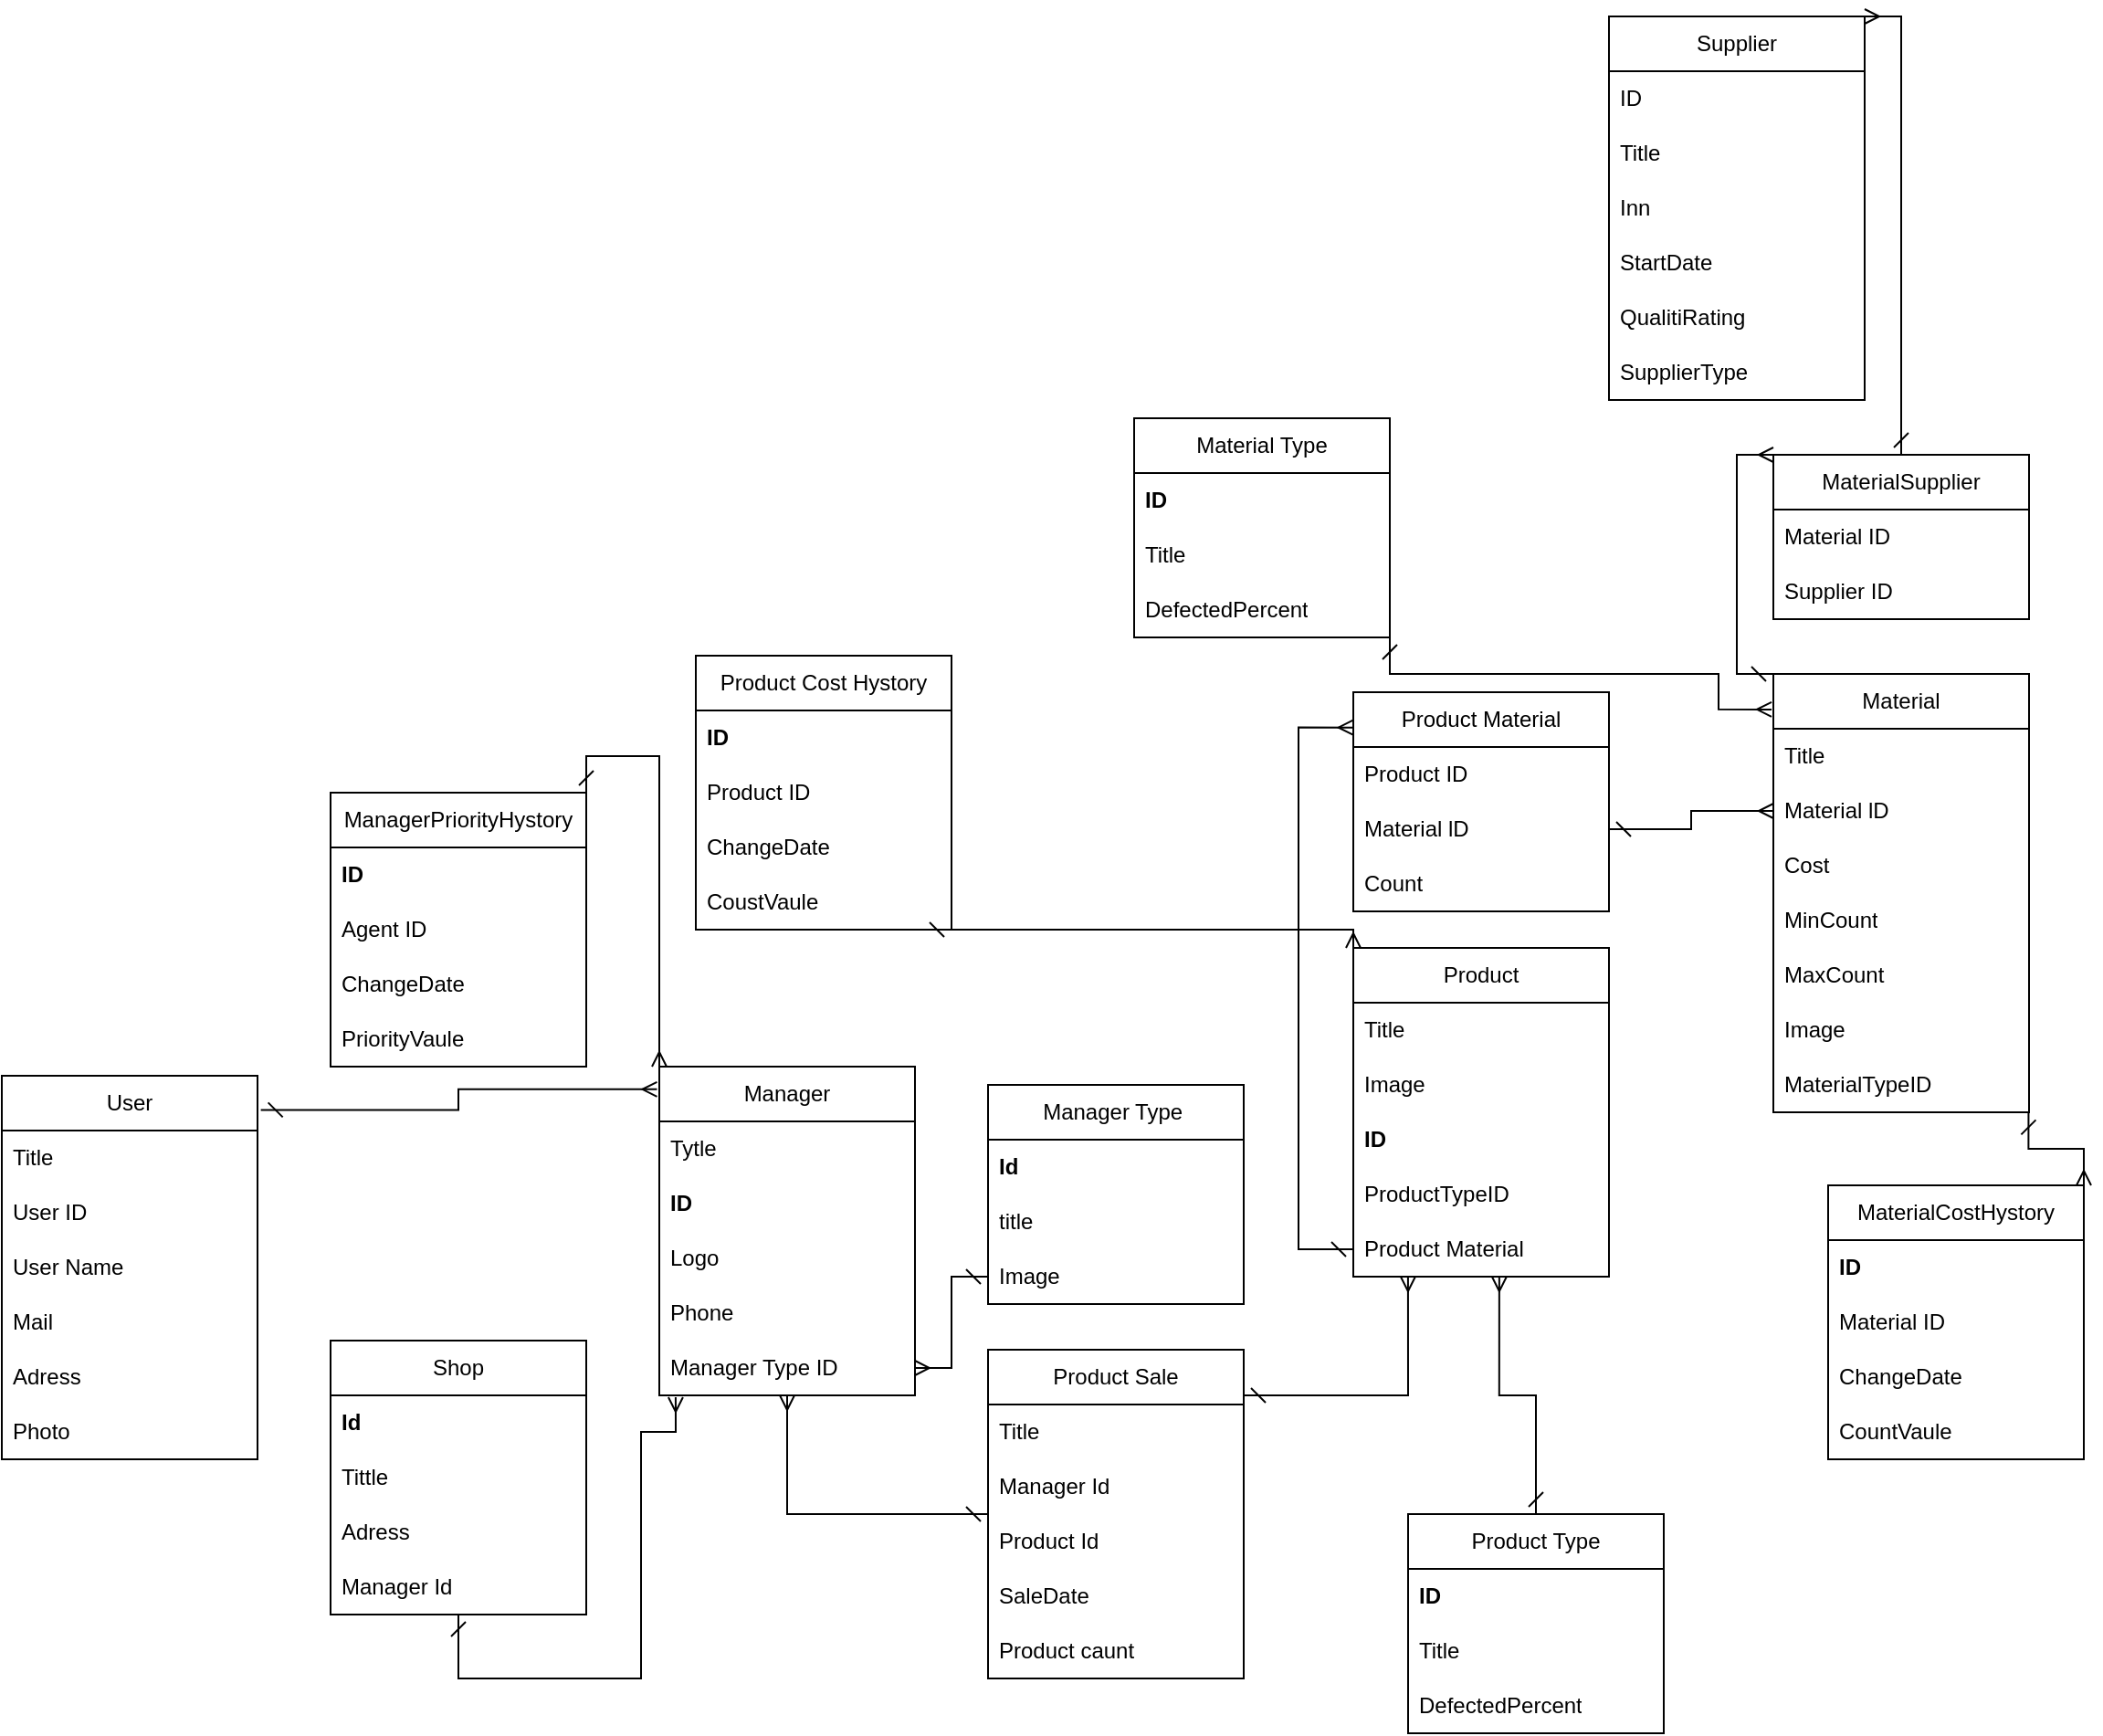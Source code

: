 <mxfile version="20.6.0" type="device"><diagram id="HeDtxwGgMJHieQdi093Y" name="Страница 1"><mxGraphModel dx="1774" dy="1589" grid="1" gridSize="10" guides="1" tooltips="1" connect="1" arrows="1" fold="1" page="0" pageScale="1" pageWidth="827" pageHeight="1169" math="0" shadow="0"><root><mxCell id="0"/><mxCell id="1" parent="0"/><mxCell id="0r_9lpS7dFl0yZZRo45j-61" style="edgeStyle=orthogonalEdgeStyle;rounded=0;orthogonalLoop=1;jettySize=auto;html=1;entryX=-0.009;entryY=0.069;entryDx=0;entryDy=0;entryPerimeter=0;startArrow=dash;startFill=0;endArrow=ERmany;endFill=0;exitX=1.013;exitY=0.089;exitDx=0;exitDy=0;exitPerimeter=0;" edge="1" parent="1" source="0r_9lpS7dFl0yZZRo45j-1" target="0r_9lpS7dFl0yZZRo45j-33"><mxGeometry relative="1" as="geometry"/></mxCell><mxCell id="0r_9lpS7dFl0yZZRo45j-1" value="User" style="swimlane;fontStyle=0;childLayout=stackLayout;horizontal=1;startSize=30;horizontalStack=0;resizeParent=1;resizeParentMax=0;resizeLast=0;collapsible=1;marginBottom=0;whiteSpace=wrap;html=1;" vertex="1" parent="1"><mxGeometry x="-130" y="170" width="140" height="210" as="geometry"/></mxCell><mxCell id="0r_9lpS7dFl0yZZRo45j-12" value="Title" style="text;strokeColor=none;fillColor=none;align=left;verticalAlign=middle;spacingLeft=4;spacingRight=4;overflow=hidden;points=[[0,0.5],[1,0.5]];portConstraint=eastwest;rotatable=0;whiteSpace=wrap;html=1;" vertex="1" parent="0r_9lpS7dFl0yZZRo45j-1"><mxGeometry y="30" width="140" height="30" as="geometry"/></mxCell><mxCell id="0r_9lpS7dFl0yZZRo45j-2" value="User ID" style="text;strokeColor=none;fillColor=none;align=left;verticalAlign=middle;spacingLeft=4;spacingRight=4;overflow=hidden;points=[[0,0.5],[1,0.5]];portConstraint=eastwest;rotatable=0;whiteSpace=wrap;html=1;" vertex="1" parent="0r_9lpS7dFl0yZZRo45j-1"><mxGeometry y="60" width="140" height="30" as="geometry"/></mxCell><mxCell id="0r_9lpS7dFl0yZZRo45j-3" value="User Name" style="text;strokeColor=none;fillColor=none;align=left;verticalAlign=middle;spacingLeft=4;spacingRight=4;overflow=hidden;points=[[0,0.5],[1,0.5]];portConstraint=eastwest;rotatable=0;whiteSpace=wrap;html=1;" vertex="1" parent="0r_9lpS7dFl0yZZRo45j-1"><mxGeometry y="90" width="140" height="30" as="geometry"/></mxCell><mxCell id="0r_9lpS7dFl0yZZRo45j-4" value="Mail" style="text;strokeColor=none;fillColor=none;align=left;verticalAlign=middle;spacingLeft=4;spacingRight=4;overflow=hidden;points=[[0,0.5],[1,0.5]];portConstraint=eastwest;rotatable=0;whiteSpace=wrap;html=1;" vertex="1" parent="0r_9lpS7dFl0yZZRo45j-1"><mxGeometry y="120" width="140" height="30" as="geometry"/></mxCell><mxCell id="0r_9lpS7dFl0yZZRo45j-5" value="Adress" style="text;strokeColor=none;fillColor=none;align=left;verticalAlign=middle;spacingLeft=4;spacingRight=4;overflow=hidden;points=[[0,0.5],[1,0.5]];portConstraint=eastwest;rotatable=0;whiteSpace=wrap;html=1;" vertex="1" parent="0r_9lpS7dFl0yZZRo45j-1"><mxGeometry y="150" width="140" height="30" as="geometry"/></mxCell><mxCell id="0r_9lpS7dFl0yZZRo45j-13" value="Photo" style="text;strokeColor=none;fillColor=none;align=left;verticalAlign=middle;spacingLeft=4;spacingRight=4;overflow=hidden;points=[[0,0.5],[1,0.5]];portConstraint=eastwest;rotatable=0;whiteSpace=wrap;html=1;" vertex="1" parent="0r_9lpS7dFl0yZZRo45j-1"><mxGeometry y="180" width="140" height="30" as="geometry"/></mxCell><mxCell id="0r_9lpS7dFl0yZZRo45j-98" style="edgeStyle=orthogonalEdgeStyle;rounded=0;orthogonalLoop=1;jettySize=auto;html=1;entryX=0.214;entryY=1;entryDx=0;entryDy=0;entryPerimeter=0;startArrow=dash;startFill=0;endArrow=ERmany;endFill=0;" edge="1" parent="1" source="0r_9lpS7dFl0yZZRo45j-52" target="0r_9lpS7dFl0yZZRo45j-67"><mxGeometry relative="1" as="geometry"><Array as="points"><mxPoint x="580" y="345"/><mxPoint x="640" y="345"/></Array></mxGeometry></mxCell><mxCell id="0r_9lpS7dFl0yZZRo45j-115" value="" style="group" vertex="1" connectable="0" parent="1"><mxGeometry x="580" y="-40" width="200" height="570" as="geometry"/></mxCell><mxCell id="0r_9lpS7dFl0yZZRo45j-62" value="Product" style="swimlane;fontStyle=0;childLayout=stackLayout;horizontal=1;startSize=30;horizontalStack=0;resizeParent=1;resizeParentMax=0;resizeLast=0;collapsible=1;marginBottom=0;whiteSpace=wrap;html=1;labelBackgroundColor=none;" vertex="1" parent="0r_9lpS7dFl0yZZRo45j-115"><mxGeometry x="30" y="140" width="140" height="180" as="geometry"/></mxCell><mxCell id="0r_9lpS7dFl0yZZRo45j-63" value="Title" style="text;strokeColor=none;fillColor=none;align=left;verticalAlign=middle;spacingLeft=4;spacingRight=4;overflow=hidden;points=[[0,0.5],[1,0.5]];portConstraint=eastwest;rotatable=0;whiteSpace=wrap;html=1;labelBackgroundColor=none;" vertex="1" parent="0r_9lpS7dFl0yZZRo45j-62"><mxGeometry y="30" width="140" height="30" as="geometry"/></mxCell><mxCell id="0r_9lpS7dFl0yZZRo45j-64" value="Image" style="text;strokeColor=none;fillColor=none;align=left;verticalAlign=middle;spacingLeft=4;spacingRight=4;overflow=hidden;points=[[0,0.5],[1,0.5]];portConstraint=eastwest;rotatable=0;whiteSpace=wrap;html=1;labelBackgroundColor=none;" vertex="1" parent="0r_9lpS7dFl0yZZRo45j-62"><mxGeometry y="60" width="140" height="30" as="geometry"/></mxCell><mxCell id="0r_9lpS7dFl0yZZRo45j-65" value="&lt;b&gt;ID&lt;/b&gt;" style="text;strokeColor=none;fillColor=none;align=left;verticalAlign=middle;spacingLeft=4;spacingRight=4;overflow=hidden;points=[[0,0.5],[1,0.5]];portConstraint=eastwest;rotatable=0;whiteSpace=wrap;html=1;labelBackgroundColor=none;" vertex="1" parent="0r_9lpS7dFl0yZZRo45j-62"><mxGeometry y="90" width="140" height="30" as="geometry"/></mxCell><mxCell id="0r_9lpS7dFl0yZZRo45j-66" value="ProductTypeID" style="text;strokeColor=none;fillColor=none;align=left;verticalAlign=middle;spacingLeft=4;spacingRight=4;overflow=hidden;points=[[0,0.5],[1,0.5]];portConstraint=eastwest;rotatable=0;whiteSpace=wrap;html=1;labelBackgroundColor=none;" vertex="1" parent="0r_9lpS7dFl0yZZRo45j-62"><mxGeometry y="120" width="140" height="30" as="geometry"/></mxCell><mxCell id="0r_9lpS7dFl0yZZRo45j-67" value="Product Material" style="text;strokeColor=none;fillColor=none;align=left;verticalAlign=middle;spacingLeft=4;spacingRight=4;overflow=hidden;points=[[0,0.5],[1,0.5]];portConstraint=eastwest;rotatable=0;whiteSpace=wrap;html=1;labelBackgroundColor=none;" vertex="1" parent="0r_9lpS7dFl0yZZRo45j-62"><mxGeometry y="150" width="140" height="30" as="geometry"/></mxCell><mxCell id="0r_9lpS7dFl0yZZRo45j-68" value="Product Material" style="swimlane;fontStyle=0;childLayout=stackLayout;horizontal=1;startSize=30;horizontalStack=0;resizeParent=1;resizeParentMax=0;resizeLast=0;collapsible=1;marginBottom=0;whiteSpace=wrap;html=1;labelBackgroundColor=none;" vertex="1" parent="0r_9lpS7dFl0yZZRo45j-115"><mxGeometry x="30" width="140" height="120" as="geometry"/></mxCell><mxCell id="0r_9lpS7dFl0yZZRo45j-69" value="Product ID" style="text;strokeColor=none;fillColor=none;align=left;verticalAlign=middle;spacingLeft=4;spacingRight=4;overflow=hidden;points=[[0,0.5],[1,0.5]];portConstraint=eastwest;rotatable=0;whiteSpace=wrap;html=1;labelBackgroundColor=none;" vertex="1" parent="0r_9lpS7dFl0yZZRo45j-68"><mxGeometry y="30" width="140" height="30" as="geometry"/></mxCell><mxCell id="0r_9lpS7dFl0yZZRo45j-70" value="Material lD" style="text;strokeColor=none;fillColor=none;align=left;verticalAlign=middle;spacingLeft=4;spacingRight=4;overflow=hidden;points=[[0,0.5],[1,0.5]];portConstraint=eastwest;rotatable=0;whiteSpace=wrap;html=1;labelBackgroundColor=none;" vertex="1" parent="0r_9lpS7dFl0yZZRo45j-68"><mxGeometry y="60" width="140" height="30" as="geometry"/></mxCell><mxCell id="0r_9lpS7dFl0yZZRo45j-71" value="Count" style="text;strokeColor=none;fillColor=none;align=left;verticalAlign=middle;spacingLeft=4;spacingRight=4;overflow=hidden;points=[[0,0.5],[1,0.5]];portConstraint=eastwest;rotatable=0;whiteSpace=wrap;html=1;labelBackgroundColor=none;" vertex="1" parent="0r_9lpS7dFl0yZZRo45j-68"><mxGeometry y="90" width="140" height="30" as="geometry"/></mxCell><mxCell id="0r_9lpS7dFl0yZZRo45j-72" style="edgeStyle=orthogonalEdgeStyle;rounded=0;orthogonalLoop=1;jettySize=auto;html=1;startArrow=dash;startFill=0;endArrow=ERmany;endFill=0;entryX=-0.001;entryY=0.161;entryDx=0;entryDy=0;entryPerimeter=0;exitX=0;exitY=0.5;exitDx=0;exitDy=0;" edge="1" parent="0r_9lpS7dFl0yZZRo45j-115" source="0r_9lpS7dFl0yZZRo45j-67" target="0r_9lpS7dFl0yZZRo45j-68"><mxGeometry relative="1" as="geometry"><mxPoint x="10" y="180" as="sourcePoint"/><mxPoint x="-10" y="20" as="targetPoint"/><Array as="points"><mxPoint y="305"/><mxPoint y="19"/></Array></mxGeometry></mxCell><mxCell id="0r_9lpS7dFl0yZZRo45j-113" style="edgeStyle=orthogonalEdgeStyle;rounded=0;orthogonalLoop=1;jettySize=auto;html=1;exitX=0.5;exitY=0;exitDx=0;exitDy=0;startArrow=dash;startFill=0;endArrow=ERmany;endFill=0;entryX=0.571;entryY=1;entryDx=0;entryDy=0;entryPerimeter=0;" edge="1" parent="0r_9lpS7dFl0yZZRo45j-115" source="0r_9lpS7dFl0yZZRo45j-99" target="0r_9lpS7dFl0yZZRo45j-67"><mxGeometry relative="1" as="geometry"><mxPoint x="110" y="330" as="targetPoint"/></mxGeometry></mxCell><mxCell id="0r_9lpS7dFl0yZZRo45j-99" value="Product Type" style="swimlane;fontStyle=0;childLayout=stackLayout;horizontal=1;startSize=30;horizontalStack=0;resizeParent=1;resizeParentMax=0;resizeLast=0;collapsible=1;marginBottom=0;whiteSpace=wrap;html=1;labelBackgroundColor=none;" vertex="1" parent="0r_9lpS7dFl0yZZRo45j-115"><mxGeometry x="60" y="450" width="140" height="120" as="geometry"/></mxCell><mxCell id="0r_9lpS7dFl0yZZRo45j-100" value="&lt;b&gt;ID&lt;/b&gt;" style="text;strokeColor=none;fillColor=none;align=left;verticalAlign=middle;spacingLeft=4;spacingRight=4;overflow=hidden;points=[[0,0.5],[1,0.5]];portConstraint=eastwest;rotatable=0;whiteSpace=wrap;html=1;labelBackgroundColor=none;" vertex="1" parent="0r_9lpS7dFl0yZZRo45j-99"><mxGeometry y="30" width="140" height="30" as="geometry"/></mxCell><mxCell id="0r_9lpS7dFl0yZZRo45j-101" value="Title" style="text;strokeColor=none;fillColor=none;align=left;verticalAlign=middle;spacingLeft=4;spacingRight=4;overflow=hidden;points=[[0,0.5],[1,0.5]];portConstraint=eastwest;rotatable=0;whiteSpace=wrap;html=1;labelBackgroundColor=none;" vertex="1" parent="0r_9lpS7dFl0yZZRo45j-99"><mxGeometry y="60" width="140" height="30" as="geometry"/></mxCell><mxCell id="0r_9lpS7dFl0yZZRo45j-102" value="DefectedPercent" style="text;strokeColor=none;fillColor=none;align=left;verticalAlign=middle;spacingLeft=4;spacingRight=4;overflow=hidden;points=[[0,0.5],[1,0.5]];portConstraint=eastwest;rotatable=0;whiteSpace=wrap;html=1;labelBackgroundColor=none;" vertex="1" parent="0r_9lpS7dFl0yZZRo45j-99"><mxGeometry y="90" width="140" height="30" as="geometry"/></mxCell><mxCell id="0r_9lpS7dFl0yZZRo45j-117" value="" style="group" vertex="1" connectable="0" parent="1"><mxGeometry x="50" y="165" width="500" height="335" as="geometry"/></mxCell><mxCell id="0r_9lpS7dFl0yZZRo45j-60" style="edgeStyle=orthogonalEdgeStyle;rounded=0;orthogonalLoop=1;jettySize=auto;html=1;startArrow=dash;startFill=0;endArrow=ERmany;endFill=0;" edge="1" parent="0r_9lpS7dFl0yZZRo45j-117" source="0r_9lpS7dFl0yZZRo45j-52"><mxGeometry relative="1" as="geometry"><mxPoint x="250" y="180" as="targetPoint"/><Array as="points"><mxPoint x="250" y="245"/></Array></mxGeometry></mxCell><mxCell id="0r_9lpS7dFl0yZZRo45j-116" value="" style="group" vertex="1" connectable="0" parent="0r_9lpS7dFl0yZZRo45j-117"><mxGeometry width="500" height="335" as="geometry"/></mxCell><mxCell id="0r_9lpS7dFl0yZZRo45j-33" value="Manager" style="swimlane;fontStyle=0;childLayout=stackLayout;horizontal=1;startSize=30;horizontalStack=0;resizeParent=1;resizeParentMax=0;resizeLast=0;collapsible=1;marginBottom=0;whiteSpace=wrap;html=1;labelBackgroundColor=none;" vertex="1" parent="0r_9lpS7dFl0yZZRo45j-116"><mxGeometry x="180" width="140" height="180" as="geometry"/></mxCell><mxCell id="0r_9lpS7dFl0yZZRo45j-34" value="Tytle" style="text;strokeColor=none;fillColor=none;align=left;verticalAlign=middle;spacingLeft=4;spacingRight=4;overflow=hidden;points=[[0,0.5],[1,0.5]];portConstraint=eastwest;rotatable=0;whiteSpace=wrap;html=1;labelBackgroundColor=none;" vertex="1" parent="0r_9lpS7dFl0yZZRo45j-33"><mxGeometry y="30" width="140" height="30" as="geometry"/></mxCell><mxCell id="0r_9lpS7dFl0yZZRo45j-35" value="&lt;b&gt;ID&lt;/b&gt;" style="text;strokeColor=none;fillColor=none;align=left;verticalAlign=middle;spacingLeft=4;spacingRight=4;overflow=hidden;points=[[0,0.5],[1,0.5]];portConstraint=eastwest;rotatable=0;whiteSpace=wrap;html=1;labelBackgroundColor=none;" vertex="1" parent="0r_9lpS7dFl0yZZRo45j-33"><mxGeometry y="60" width="140" height="30" as="geometry"/></mxCell><mxCell id="0r_9lpS7dFl0yZZRo45j-36" value="Logo" style="text;strokeColor=none;fillColor=none;align=left;verticalAlign=middle;spacingLeft=4;spacingRight=4;overflow=hidden;points=[[0,0.5],[1,0.5]];portConstraint=eastwest;rotatable=0;whiteSpace=wrap;html=1;labelBackgroundColor=none;" vertex="1" parent="0r_9lpS7dFl0yZZRo45j-33"><mxGeometry y="90" width="140" height="30" as="geometry"/></mxCell><mxCell id="0r_9lpS7dFl0yZZRo45j-37" value="Phone" style="text;strokeColor=none;fillColor=none;align=left;verticalAlign=middle;spacingLeft=4;spacingRight=4;overflow=hidden;points=[[0,0.5],[1,0.5]];portConstraint=eastwest;rotatable=0;whiteSpace=wrap;html=1;labelBackgroundColor=none;" vertex="1" parent="0r_9lpS7dFl0yZZRo45j-33"><mxGeometry y="120" width="140" height="30" as="geometry"/></mxCell><mxCell id="0r_9lpS7dFl0yZZRo45j-46" value="Manager Type ID" style="text;strokeColor=none;fillColor=none;align=left;verticalAlign=middle;spacingLeft=4;spacingRight=4;overflow=hidden;points=[[0,0.5],[1,0.5]];portConstraint=eastwest;rotatable=0;whiteSpace=wrap;html=1;labelBackgroundColor=none;" vertex="1" parent="0r_9lpS7dFl0yZZRo45j-33"><mxGeometry y="150" width="140" height="30" as="geometry"/></mxCell><mxCell id="0r_9lpS7dFl0yZZRo45j-39" value="Shop" style="swimlane;fontStyle=0;childLayout=stackLayout;horizontal=1;startSize=30;horizontalStack=0;resizeParent=1;resizeParentMax=0;resizeLast=0;collapsible=1;marginBottom=0;whiteSpace=wrap;html=1;labelBackgroundColor=none;" vertex="1" parent="0r_9lpS7dFl0yZZRo45j-116"><mxGeometry y="150" width="140" height="150" as="geometry"/></mxCell><mxCell id="0r_9lpS7dFl0yZZRo45j-45" value="&lt;b&gt;Id&lt;/b&gt;" style="text;strokeColor=none;fillColor=none;align=left;verticalAlign=middle;spacingLeft=4;spacingRight=4;overflow=hidden;points=[[0,0.5],[1,0.5]];portConstraint=eastwest;rotatable=0;whiteSpace=wrap;html=1;labelBackgroundColor=none;" vertex="1" parent="0r_9lpS7dFl0yZZRo45j-39"><mxGeometry y="30" width="140" height="30" as="geometry"/></mxCell><mxCell id="0r_9lpS7dFl0yZZRo45j-40" value="Tittle" style="text;strokeColor=none;fillColor=none;align=left;verticalAlign=middle;spacingLeft=4;spacingRight=4;overflow=hidden;points=[[0,0.5],[1,0.5]];portConstraint=eastwest;rotatable=0;whiteSpace=wrap;html=1;labelBackgroundColor=none;" vertex="1" parent="0r_9lpS7dFl0yZZRo45j-39"><mxGeometry y="60" width="140" height="30" as="geometry"/></mxCell><mxCell id="0r_9lpS7dFl0yZZRo45j-41" value="Adress" style="text;strokeColor=none;fillColor=none;align=left;verticalAlign=middle;spacingLeft=4;spacingRight=4;overflow=hidden;points=[[0,0.5],[1,0.5]];portConstraint=eastwest;rotatable=0;whiteSpace=wrap;html=1;labelBackgroundColor=none;" vertex="1" parent="0r_9lpS7dFl0yZZRo45j-39"><mxGeometry y="90" width="140" height="30" as="geometry"/></mxCell><mxCell id="0r_9lpS7dFl0yZZRo45j-42" value="Manager Id" style="text;strokeColor=none;fillColor=none;align=left;verticalAlign=middle;spacingLeft=4;spacingRight=4;overflow=hidden;points=[[0,0.5],[1,0.5]];portConstraint=eastwest;rotatable=0;whiteSpace=wrap;html=1;labelBackgroundColor=none;" vertex="1" parent="0r_9lpS7dFl0yZZRo45j-39"><mxGeometry y="120" width="140" height="30" as="geometry"/></mxCell><mxCell id="0r_9lpS7dFl0yZZRo45j-43" value="" style="edgeStyle=orthogonalEdgeStyle;rounded=0;orthogonalLoop=1;jettySize=auto;html=1;startArrow=dash;startFill=0;endArrow=ERmany;endFill=0;entryX=0.064;entryY=1.033;entryDx=0;entryDy=0;entryPerimeter=0;" edge="1" parent="0r_9lpS7dFl0yZZRo45j-116" source="0r_9lpS7dFl0yZZRo45j-42" target="0r_9lpS7dFl0yZZRo45j-46"><mxGeometry relative="1" as="geometry"><mxPoint x="190" y="190" as="targetPoint"/><Array as="points"><mxPoint x="170" y="335"/><mxPoint x="170" y="200"/><mxPoint x="189" y="200"/></Array></mxGeometry></mxCell><mxCell id="0r_9lpS7dFl0yZZRo45j-47" value="Manager Type&amp;nbsp;&lt;br&gt;" style="swimlane;fontStyle=0;childLayout=stackLayout;horizontal=1;startSize=30;horizontalStack=0;resizeParent=1;resizeParentMax=0;resizeLast=0;collapsible=1;marginBottom=0;whiteSpace=wrap;html=1;labelBackgroundColor=none;" vertex="1" parent="0r_9lpS7dFl0yZZRo45j-116"><mxGeometry x="360" y="10" width="140" height="120" as="geometry"/></mxCell><mxCell id="0r_9lpS7dFl0yZZRo45j-48" value="&lt;b&gt;Id&lt;/b&gt;" style="text;strokeColor=none;fillColor=none;align=left;verticalAlign=middle;spacingLeft=4;spacingRight=4;overflow=hidden;points=[[0,0.5],[1,0.5]];portConstraint=eastwest;rotatable=0;whiteSpace=wrap;html=1;labelBackgroundColor=none;" vertex="1" parent="0r_9lpS7dFl0yZZRo45j-47"><mxGeometry y="30" width="140" height="30" as="geometry"/></mxCell><mxCell id="0r_9lpS7dFl0yZZRo45j-49" value="title" style="text;strokeColor=none;fillColor=none;align=left;verticalAlign=middle;spacingLeft=4;spacingRight=4;overflow=hidden;points=[[0,0.5],[1,0.5]];portConstraint=eastwest;rotatable=0;whiteSpace=wrap;html=1;labelBackgroundColor=none;" vertex="1" parent="0r_9lpS7dFl0yZZRo45j-47"><mxGeometry y="60" width="140" height="30" as="geometry"/></mxCell><mxCell id="0r_9lpS7dFl0yZZRo45j-50" value="Image" style="text;strokeColor=none;fillColor=none;align=left;verticalAlign=middle;spacingLeft=4;spacingRight=4;overflow=hidden;points=[[0,0.5],[1,0.5]];portConstraint=eastwest;rotatable=0;whiteSpace=wrap;html=1;labelBackgroundColor=none;" vertex="1" parent="0r_9lpS7dFl0yZZRo45j-47"><mxGeometry y="90" width="140" height="30" as="geometry"/></mxCell><mxCell id="0r_9lpS7dFl0yZZRo45j-51" value="" style="edgeStyle=orthogonalEdgeStyle;rounded=0;orthogonalLoop=1;jettySize=auto;html=1;startArrow=dash;startFill=0;endArrow=ERmany;endFill=0;entryX=1;entryY=0.5;entryDx=0;entryDy=0;exitX=0;exitY=0.5;exitDx=0;exitDy=0;" edge="1" parent="0r_9lpS7dFl0yZZRo45j-116" source="0r_9lpS7dFl0yZZRo45j-50" target="0r_9lpS7dFl0yZZRo45j-46"><mxGeometry relative="1" as="geometry"><mxPoint x="340" y="140" as="sourcePoint"/></mxGeometry></mxCell><mxCell id="0r_9lpS7dFl0yZZRo45j-52" value="Product Sale" style="swimlane;fontStyle=0;childLayout=stackLayout;horizontal=1;startSize=30;horizontalStack=0;resizeParent=1;resizeParentMax=0;resizeLast=0;collapsible=1;marginBottom=0;whiteSpace=wrap;html=1;labelBackgroundColor=none;" vertex="1" parent="0r_9lpS7dFl0yZZRo45j-116"><mxGeometry x="360" y="155" width="140" height="180" as="geometry"><mxRectangle x="230" y="410" width="110" height="30" as="alternateBounds"/></mxGeometry></mxCell><mxCell id="0r_9lpS7dFl0yZZRo45j-53" value="Title" style="text;strokeColor=none;fillColor=none;align=left;verticalAlign=middle;spacingLeft=4;spacingRight=4;overflow=hidden;points=[[0,0.5],[1,0.5]];portConstraint=eastwest;rotatable=0;whiteSpace=wrap;html=1;labelBackgroundColor=none;" vertex="1" parent="0r_9lpS7dFl0yZZRo45j-52"><mxGeometry y="30" width="140" height="30" as="geometry"/></mxCell><mxCell id="0r_9lpS7dFl0yZZRo45j-54" value="Manager Id" style="text;strokeColor=none;fillColor=none;align=left;verticalAlign=middle;spacingLeft=4;spacingRight=4;overflow=hidden;points=[[0,0.5],[1,0.5]];portConstraint=eastwest;rotatable=0;whiteSpace=wrap;html=1;labelBackgroundColor=none;" vertex="1" parent="0r_9lpS7dFl0yZZRo45j-52"><mxGeometry y="60" width="140" height="30" as="geometry"/></mxCell><mxCell id="0r_9lpS7dFl0yZZRo45j-55" value="Product Id" style="text;strokeColor=none;fillColor=none;align=left;verticalAlign=middle;spacingLeft=4;spacingRight=4;overflow=hidden;points=[[0,0.5],[1,0.5]];portConstraint=eastwest;rotatable=0;whiteSpace=wrap;html=1;labelBackgroundColor=none;" vertex="1" parent="0r_9lpS7dFl0yZZRo45j-52"><mxGeometry y="90" width="140" height="30" as="geometry"/></mxCell><mxCell id="0r_9lpS7dFl0yZZRo45j-56" value="SaleDate" style="text;strokeColor=none;fillColor=none;align=left;verticalAlign=middle;spacingLeft=4;spacingRight=4;overflow=hidden;points=[[0,0.5],[1,0.5]];portConstraint=eastwest;rotatable=0;whiteSpace=wrap;html=1;labelBackgroundColor=none;" vertex="1" parent="0r_9lpS7dFl0yZZRo45j-52"><mxGeometry y="120" width="140" height="30" as="geometry"/></mxCell><mxCell id="0r_9lpS7dFl0yZZRo45j-57" value="Product caunt" style="text;strokeColor=none;fillColor=none;align=left;verticalAlign=middle;spacingLeft=4;spacingRight=4;overflow=hidden;points=[[0,0.5],[1,0.5]];portConstraint=eastwest;rotatable=0;whiteSpace=wrap;html=1;labelBackgroundColor=none;" vertex="1" parent="0r_9lpS7dFl0yZZRo45j-52"><mxGeometry y="150" width="140" height="30" as="geometry"/></mxCell><mxCell id="0r_9lpS7dFl0yZZRo45j-119" style="edgeStyle=orthogonalEdgeStyle;rounded=0;orthogonalLoop=1;jettySize=auto;html=1;exitX=1;exitY=0.5;exitDx=0;exitDy=0;startArrow=dash;startFill=0;endArrow=ERmany;endFill=0;" edge="1" parent="1" source="0r_9lpS7dFl0yZZRo45j-70" target="0r_9lpS7dFl0yZZRo45j-118"><mxGeometry relative="1" as="geometry"/></mxCell><mxCell id="0r_9lpS7dFl0yZZRo45j-148" style="edgeStyle=orthogonalEdgeStyle;rounded=0;orthogonalLoop=1;jettySize=auto;html=1;exitX=1;exitY=1;exitDx=0;exitDy=0;entryX=0;entryY=0;entryDx=0;entryDy=0;startArrow=dash;startFill=0;endArrow=ERmany;endFill=0;" edge="1" parent="1" source="0r_9lpS7dFl0yZZRo45j-134" target="0r_9lpS7dFl0yZZRo45j-62"><mxGeometry relative="1" as="geometry"><Array as="points"><mxPoint x="370" y="90"/><mxPoint x="610" y="90"/></Array></mxGeometry></mxCell><mxCell id="0r_9lpS7dFl0yZZRo45j-134" value="Product Cost Hystory" style="swimlane;fontStyle=0;childLayout=stackLayout;horizontal=1;startSize=30;horizontalStack=0;resizeParent=1;resizeParentMax=0;resizeLast=0;collapsible=1;marginBottom=0;whiteSpace=wrap;html=1;labelBackgroundColor=none;" vertex="1" parent="1"><mxGeometry x="250" y="-60" width="140" height="150" as="geometry"/></mxCell><mxCell id="0r_9lpS7dFl0yZZRo45j-135" value="&lt;b&gt;ID&lt;/b&gt;" style="text;strokeColor=none;fillColor=none;align=left;verticalAlign=middle;spacingLeft=4;spacingRight=4;overflow=hidden;points=[[0,0.5],[1,0.5]];portConstraint=eastwest;rotatable=0;whiteSpace=wrap;html=1;labelBackgroundColor=none;" vertex="1" parent="0r_9lpS7dFl0yZZRo45j-134"><mxGeometry y="30" width="140" height="30" as="geometry"/></mxCell><mxCell id="0r_9lpS7dFl0yZZRo45j-136" value="Product ID" style="text;strokeColor=none;fillColor=none;align=left;verticalAlign=middle;spacingLeft=4;spacingRight=4;overflow=hidden;points=[[0,0.5],[1,0.5]];portConstraint=eastwest;rotatable=0;whiteSpace=wrap;html=1;labelBackgroundColor=none;" vertex="1" parent="0r_9lpS7dFl0yZZRo45j-134"><mxGeometry y="60" width="140" height="30" as="geometry"/></mxCell><mxCell id="0r_9lpS7dFl0yZZRo45j-137" value="ChangeDate" style="text;strokeColor=none;fillColor=none;align=left;verticalAlign=middle;spacingLeft=4;spacingRight=4;overflow=hidden;points=[[0,0.5],[1,0.5]];portConstraint=eastwest;rotatable=0;whiteSpace=wrap;html=1;labelBackgroundColor=none;" vertex="1" parent="0r_9lpS7dFl0yZZRo45j-134"><mxGeometry y="90" width="140" height="30" as="geometry"/></mxCell><mxCell id="0r_9lpS7dFl0yZZRo45j-147" value="CoustVaule" style="text;strokeColor=none;fillColor=none;align=left;verticalAlign=middle;spacingLeft=4;spacingRight=4;overflow=hidden;points=[[0,0.5],[1,0.5]];portConstraint=eastwest;rotatable=0;whiteSpace=wrap;html=1;labelBackgroundColor=none;" vertex="1" parent="0r_9lpS7dFl0yZZRo45j-134"><mxGeometry y="120" width="140" height="30" as="geometry"/></mxCell><mxCell id="0r_9lpS7dFl0yZZRo45j-146" style="edgeStyle=orthogonalEdgeStyle;rounded=0;orthogonalLoop=1;jettySize=auto;html=1;exitX=1;exitY=1;exitDx=0;exitDy=0;startArrow=dash;startFill=0;endArrow=ERmany;endFill=0;entryX=-0.007;entryY=0.081;entryDx=0;entryDy=0;entryPerimeter=0;" edge="1" parent="1" source="0r_9lpS7dFl0yZZRo45j-138" target="0r_9lpS7dFl0yZZRo45j-74"><mxGeometry relative="1" as="geometry"><mxPoint x="830" y="-30" as="targetPoint"/><Array as="points"><mxPoint x="630" y="-50"/><mxPoint x="810" y="-50"/><mxPoint x="810" y="-31"/></Array></mxGeometry></mxCell><mxCell id="0r_9lpS7dFl0yZZRo45j-138" value="Material Type" style="swimlane;fontStyle=0;childLayout=stackLayout;horizontal=1;startSize=30;horizontalStack=0;resizeParent=1;resizeParentMax=0;resizeLast=0;collapsible=1;marginBottom=0;whiteSpace=wrap;html=1;labelBackgroundColor=none;" vertex="1" parent="1"><mxGeometry x="490" y="-190" width="140" height="120" as="geometry"/></mxCell><mxCell id="0r_9lpS7dFl0yZZRo45j-139" value="ID" style="text;strokeColor=none;fillColor=none;align=left;verticalAlign=middle;spacingLeft=4;spacingRight=4;overflow=hidden;points=[[0,0.5],[1,0.5]];portConstraint=eastwest;rotatable=0;whiteSpace=wrap;html=1;labelBackgroundColor=none;fontStyle=1" vertex="1" parent="0r_9lpS7dFl0yZZRo45j-138"><mxGeometry y="30" width="140" height="30" as="geometry"/></mxCell><mxCell id="0r_9lpS7dFl0yZZRo45j-140" value="Title" style="text;strokeColor=none;fillColor=none;align=left;verticalAlign=middle;spacingLeft=4;spacingRight=4;overflow=hidden;points=[[0,0.5],[1,0.5]];portConstraint=eastwest;rotatable=0;whiteSpace=wrap;html=1;labelBackgroundColor=none;" vertex="1" parent="0r_9lpS7dFl0yZZRo45j-138"><mxGeometry y="60" width="140" height="30" as="geometry"/></mxCell><mxCell id="0r_9lpS7dFl0yZZRo45j-141" value="DefectedPercent" style="text;strokeColor=none;fillColor=none;align=left;verticalAlign=middle;spacingLeft=4;spacingRight=4;overflow=hidden;points=[[0,0.5],[1,0.5]];portConstraint=eastwest;rotatable=0;whiteSpace=wrap;html=1;labelBackgroundColor=none;" vertex="1" parent="0r_9lpS7dFl0yZZRo45j-138"><mxGeometry y="90" width="140" height="30" as="geometry"/></mxCell><mxCell id="0r_9lpS7dFl0yZZRo45j-149" value="" style="group" vertex="1" connectable="0" parent="1"><mxGeometry x="750" y="-410" width="260" height="790" as="geometry"/></mxCell><mxCell id="0r_9lpS7dFl0yZZRo45j-74" value="Material" style="swimlane;fontStyle=0;childLayout=stackLayout;horizontal=1;startSize=30;horizontalStack=0;resizeParent=1;resizeParentMax=0;resizeLast=0;collapsible=1;marginBottom=0;whiteSpace=wrap;html=1;labelBackgroundColor=none;" vertex="1" parent="0r_9lpS7dFl0yZZRo45j-149"><mxGeometry x="90" y="360" width="140" height="240" as="geometry"/></mxCell><mxCell id="0r_9lpS7dFl0yZZRo45j-76" value="Title" style="text;strokeColor=none;fillColor=none;align=left;verticalAlign=middle;spacingLeft=4;spacingRight=4;overflow=hidden;points=[[0,0.5],[1,0.5]];portConstraint=eastwest;rotatable=0;whiteSpace=wrap;html=1;labelBackgroundColor=none;" vertex="1" parent="0r_9lpS7dFl0yZZRo45j-74"><mxGeometry y="30" width="140" height="30" as="geometry"/></mxCell><mxCell id="0r_9lpS7dFl0yZZRo45j-118" value="Material lD" style="text;strokeColor=none;fillColor=none;align=left;verticalAlign=middle;spacingLeft=4;spacingRight=4;overflow=hidden;points=[[0,0.5],[1,0.5]];portConstraint=eastwest;rotatable=0;whiteSpace=wrap;html=1;labelBackgroundColor=none;" vertex="1" parent="0r_9lpS7dFl0yZZRo45j-74"><mxGeometry y="60" width="140" height="30" as="geometry"/></mxCell><mxCell id="0r_9lpS7dFl0yZZRo45j-77" value="Cost" style="text;strokeColor=none;fillColor=none;align=left;verticalAlign=middle;spacingLeft=4;spacingRight=4;overflow=hidden;points=[[0,0.5],[1,0.5]];portConstraint=eastwest;rotatable=0;whiteSpace=wrap;html=1;labelBackgroundColor=none;" vertex="1" parent="0r_9lpS7dFl0yZZRo45j-74"><mxGeometry y="90" width="140" height="30" as="geometry"/></mxCell><mxCell id="0r_9lpS7dFl0yZZRo45j-78" value="MinCount" style="text;strokeColor=none;fillColor=none;align=left;verticalAlign=middle;spacingLeft=4;spacingRight=4;overflow=hidden;points=[[0,0.5],[1,0.5]];portConstraint=eastwest;rotatable=0;whiteSpace=wrap;html=1;labelBackgroundColor=none;" vertex="1" parent="0r_9lpS7dFl0yZZRo45j-74"><mxGeometry y="120" width="140" height="30" as="geometry"/></mxCell><mxCell id="0r_9lpS7dFl0yZZRo45j-79" value="MaxCount" style="text;strokeColor=none;fillColor=none;align=left;verticalAlign=middle;spacingLeft=4;spacingRight=4;overflow=hidden;points=[[0,0.5],[1,0.5]];portConstraint=eastwest;rotatable=0;whiteSpace=wrap;html=1;labelBackgroundColor=none;" vertex="1" parent="0r_9lpS7dFl0yZZRo45j-74"><mxGeometry y="150" width="140" height="30" as="geometry"/></mxCell><mxCell id="0r_9lpS7dFl0yZZRo45j-80" value="Image" style="text;strokeColor=none;fillColor=none;align=left;verticalAlign=middle;spacingLeft=4;spacingRight=4;overflow=hidden;points=[[0,0.5],[1,0.5]];portConstraint=eastwest;rotatable=0;whiteSpace=wrap;html=1;labelBackgroundColor=none;" vertex="1" parent="0r_9lpS7dFl0yZZRo45j-74"><mxGeometry y="180" width="140" height="30" as="geometry"/></mxCell><mxCell id="0r_9lpS7dFl0yZZRo45j-81" value="MaterialTypeID" style="text;strokeColor=none;fillColor=none;align=left;verticalAlign=middle;spacingLeft=4;spacingRight=4;overflow=hidden;points=[[0,0.5],[1,0.5]];portConstraint=eastwest;rotatable=0;whiteSpace=wrap;html=1;labelBackgroundColor=none;" vertex="1" parent="0r_9lpS7dFl0yZZRo45j-74"><mxGeometry y="210" width="140" height="30" as="geometry"/></mxCell><mxCell id="0r_9lpS7dFl0yZZRo45j-82" value="MaterialCostHystory" style="swimlane;fontStyle=0;childLayout=stackLayout;horizontal=1;startSize=30;horizontalStack=0;resizeParent=1;resizeParentMax=0;resizeLast=0;collapsible=1;marginBottom=0;whiteSpace=wrap;html=1;labelBackgroundColor=none;" vertex="1" parent="0r_9lpS7dFl0yZZRo45j-149"><mxGeometry x="120" y="640" width="140" height="150" as="geometry"/></mxCell><mxCell id="0r_9lpS7dFl0yZZRo45j-83" value="&lt;b&gt;ID&lt;/b&gt;" style="text;strokeColor=none;fillColor=none;align=left;verticalAlign=middle;spacingLeft=4;spacingRight=4;overflow=hidden;points=[[0,0.5],[1,0.5]];portConstraint=eastwest;rotatable=0;whiteSpace=wrap;html=1;labelBackgroundColor=none;" vertex="1" parent="0r_9lpS7dFl0yZZRo45j-82"><mxGeometry y="30" width="140" height="30" as="geometry"/></mxCell><mxCell id="0r_9lpS7dFl0yZZRo45j-84" value="Material ID" style="text;strokeColor=none;fillColor=none;align=left;verticalAlign=middle;spacingLeft=4;spacingRight=4;overflow=hidden;points=[[0,0.5],[1,0.5]];portConstraint=eastwest;rotatable=0;whiteSpace=wrap;html=1;labelBackgroundColor=none;" vertex="1" parent="0r_9lpS7dFl0yZZRo45j-82"><mxGeometry y="60" width="140" height="30" as="geometry"/></mxCell><mxCell id="0r_9lpS7dFl0yZZRo45j-85" value="ChangeDate" style="text;strokeColor=none;fillColor=none;align=left;verticalAlign=middle;spacingLeft=4;spacingRight=4;overflow=hidden;points=[[0,0.5],[1,0.5]];portConstraint=eastwest;rotatable=0;whiteSpace=wrap;html=1;labelBackgroundColor=none;" vertex="1" parent="0r_9lpS7dFl0yZZRo45j-82"><mxGeometry y="90" width="140" height="30" as="geometry"/></mxCell><mxCell id="0r_9lpS7dFl0yZZRo45j-86" value="CountVaule" style="text;strokeColor=none;fillColor=none;align=left;verticalAlign=middle;spacingLeft=4;spacingRight=4;overflow=hidden;points=[[0,0.5],[1,0.5]];portConstraint=eastwest;rotatable=0;whiteSpace=wrap;html=1;labelBackgroundColor=none;" vertex="1" parent="0r_9lpS7dFl0yZZRo45j-82"><mxGeometry y="120" width="140" height="30" as="geometry"/></mxCell><mxCell id="0r_9lpS7dFl0yZZRo45j-87" value="MaterialSupplier" style="swimlane;fontStyle=0;childLayout=stackLayout;horizontal=1;startSize=30;horizontalStack=0;resizeParent=1;resizeParentMax=0;resizeLast=0;collapsible=1;marginBottom=0;whiteSpace=wrap;html=1;labelBackgroundColor=none;" vertex="1" parent="0r_9lpS7dFl0yZZRo45j-149"><mxGeometry x="90" y="240" width="140" height="90" as="geometry"/></mxCell><mxCell id="0r_9lpS7dFl0yZZRo45j-88" value="Material ID" style="text;strokeColor=none;fillColor=none;align=left;verticalAlign=middle;spacingLeft=4;spacingRight=4;overflow=hidden;points=[[0,0.5],[1,0.5]];portConstraint=eastwest;rotatable=0;whiteSpace=wrap;html=1;labelBackgroundColor=none;" vertex="1" parent="0r_9lpS7dFl0yZZRo45j-87"><mxGeometry y="30" width="140" height="30" as="geometry"/></mxCell><mxCell id="0r_9lpS7dFl0yZZRo45j-89" value="Supplier ID" style="text;strokeColor=none;fillColor=none;align=left;verticalAlign=middle;spacingLeft=4;spacingRight=4;overflow=hidden;points=[[0,0.5],[1,0.5]];portConstraint=eastwest;rotatable=0;whiteSpace=wrap;html=1;labelBackgroundColor=none;" vertex="1" parent="0r_9lpS7dFl0yZZRo45j-87"><mxGeometry y="60" width="140" height="30" as="geometry"/></mxCell><mxCell id="0r_9lpS7dFl0yZZRo45j-128" style="edgeStyle=orthogonalEdgeStyle;rounded=0;orthogonalLoop=1;jettySize=auto;html=1;exitX=0;exitY=0;exitDx=0;exitDy=0;startArrow=dash;startFill=0;endArrow=ERmany;endFill=0;entryX=0;entryY=0;entryDx=0;entryDy=0;" edge="1" parent="0r_9lpS7dFl0yZZRo45j-149" source="0r_9lpS7dFl0yZZRo45j-74" target="0r_9lpS7dFl0yZZRo45j-87"><mxGeometry relative="1" as="geometry"><mxPoint y="310" as="targetPoint"/><Array as="points"><mxPoint x="70" y="360"/><mxPoint x="70" y="240"/></Array></mxGeometry></mxCell><mxCell id="0r_9lpS7dFl0yZZRo45j-91" value="Supplier" style="swimlane;fontStyle=0;childLayout=stackLayout;horizontal=1;startSize=30;horizontalStack=0;resizeParent=1;resizeParentMax=0;resizeLast=0;collapsible=1;marginBottom=0;whiteSpace=wrap;html=1;labelBackgroundColor=none;" vertex="1" parent="0r_9lpS7dFl0yZZRo45j-149"><mxGeometry width="140" height="210" as="geometry"/></mxCell><mxCell id="0r_9lpS7dFl0yZZRo45j-92" value="ID" style="text;strokeColor=none;fillColor=none;align=left;verticalAlign=middle;spacingLeft=4;spacingRight=4;overflow=hidden;points=[[0,0.5],[1,0.5]];portConstraint=eastwest;rotatable=0;whiteSpace=wrap;html=1;labelBackgroundColor=none;" vertex="1" parent="0r_9lpS7dFl0yZZRo45j-91"><mxGeometry y="30" width="140" height="30" as="geometry"/></mxCell><mxCell id="0r_9lpS7dFl0yZZRo45j-93" value="Title" style="text;strokeColor=none;fillColor=none;align=left;verticalAlign=middle;spacingLeft=4;spacingRight=4;overflow=hidden;points=[[0,0.5],[1,0.5]];portConstraint=eastwest;rotatable=0;whiteSpace=wrap;html=1;labelBackgroundColor=none;" vertex="1" parent="0r_9lpS7dFl0yZZRo45j-91"><mxGeometry y="60" width="140" height="30" as="geometry"/></mxCell><mxCell id="0r_9lpS7dFl0yZZRo45j-94" value="Inn" style="text;strokeColor=none;fillColor=none;align=left;verticalAlign=middle;spacingLeft=4;spacingRight=4;overflow=hidden;points=[[0,0.5],[1,0.5]];portConstraint=eastwest;rotatable=0;whiteSpace=wrap;html=1;labelBackgroundColor=none;" vertex="1" parent="0r_9lpS7dFl0yZZRo45j-91"><mxGeometry y="90" width="140" height="30" as="geometry"/></mxCell><mxCell id="0r_9lpS7dFl0yZZRo45j-95" value="StartDate" style="text;strokeColor=none;fillColor=none;align=left;verticalAlign=middle;spacingLeft=4;spacingRight=4;overflow=hidden;points=[[0,0.5],[1,0.5]];portConstraint=eastwest;rotatable=0;whiteSpace=wrap;html=1;labelBackgroundColor=none;" vertex="1" parent="0r_9lpS7dFl0yZZRo45j-91"><mxGeometry y="120" width="140" height="30" as="geometry"/></mxCell><mxCell id="0r_9lpS7dFl0yZZRo45j-96" value="QualitiRating" style="text;strokeColor=none;fillColor=none;align=left;verticalAlign=middle;spacingLeft=4;spacingRight=4;overflow=hidden;points=[[0,0.5],[1,0.5]];portConstraint=eastwest;rotatable=0;whiteSpace=wrap;html=1;labelBackgroundColor=none;" vertex="1" parent="0r_9lpS7dFl0yZZRo45j-91"><mxGeometry y="150" width="140" height="30" as="geometry"/></mxCell><mxCell id="0r_9lpS7dFl0yZZRo45j-97" value="SupplierType" style="text;strokeColor=none;fillColor=none;align=left;verticalAlign=middle;spacingLeft=4;spacingRight=4;overflow=hidden;points=[[0,0.5],[1,0.5]];portConstraint=eastwest;rotatable=0;whiteSpace=wrap;html=1;labelBackgroundColor=none;" vertex="1" parent="0r_9lpS7dFl0yZZRo45j-91"><mxGeometry y="180" width="140" height="30" as="geometry"/></mxCell><mxCell id="0r_9lpS7dFl0yZZRo45j-132" style="edgeStyle=orthogonalEdgeStyle;rounded=0;orthogonalLoop=1;jettySize=auto;html=1;exitX=0.5;exitY=0;exitDx=0;exitDy=0;startArrow=dash;startFill=0;endArrow=ERmany;endFill=0;entryX=1;entryY=0;entryDx=0;entryDy=0;" edge="1" parent="0r_9lpS7dFl0yZZRo45j-149" source="0r_9lpS7dFl0yZZRo45j-87" target="0r_9lpS7dFl0yZZRo45j-91"><mxGeometry relative="1" as="geometry"><mxPoint x="70" y="-60" as="targetPoint"/><Array as="points"><mxPoint x="160"/></Array></mxGeometry></mxCell><mxCell id="0r_9lpS7dFl0yZZRo45j-133" style="edgeStyle=orthogonalEdgeStyle;rounded=0;orthogonalLoop=1;jettySize=auto;html=1;exitX=0.998;exitY=1.006;exitDx=0;exitDy=0;entryX=1;entryY=0;entryDx=0;entryDy=0;startArrow=dash;startFill=0;endArrow=ERmany;endFill=0;exitPerimeter=0;" edge="1" parent="0r_9lpS7dFl0yZZRo45j-149" source="0r_9lpS7dFl0yZZRo45j-81" target="0r_9lpS7dFl0yZZRo45j-82"><mxGeometry relative="1" as="geometry"/></mxCell><mxCell id="0r_9lpS7dFl0yZZRo45j-155" style="edgeStyle=orthogonalEdgeStyle;rounded=0;orthogonalLoop=1;jettySize=auto;html=1;exitX=1;exitY=0;exitDx=0;exitDy=0;entryX=0;entryY=0;entryDx=0;entryDy=0;startArrow=dash;startFill=0;endArrow=ERmany;endFill=0;" edge="1" parent="1" source="0r_9lpS7dFl0yZZRo45j-150" target="0r_9lpS7dFl0yZZRo45j-33"><mxGeometry relative="1" as="geometry"/></mxCell><mxCell id="0r_9lpS7dFl0yZZRo45j-150" value="ManagerPriorityHystory" style="swimlane;fontStyle=0;childLayout=stackLayout;horizontal=1;startSize=30;horizontalStack=0;resizeParent=1;resizeParentMax=0;resizeLast=0;collapsible=1;marginBottom=0;whiteSpace=wrap;html=1;labelBackgroundColor=none;" vertex="1" parent="1"><mxGeometry x="50" y="15" width="140" height="150" as="geometry"/></mxCell><mxCell id="0r_9lpS7dFl0yZZRo45j-151" value="&lt;b&gt;ID&lt;/b&gt;" style="text;strokeColor=none;fillColor=none;align=left;verticalAlign=middle;spacingLeft=4;spacingRight=4;overflow=hidden;points=[[0,0.5],[1,0.5]];portConstraint=eastwest;rotatable=0;whiteSpace=wrap;html=1;labelBackgroundColor=none;" vertex="1" parent="0r_9lpS7dFl0yZZRo45j-150"><mxGeometry y="30" width="140" height="30" as="geometry"/></mxCell><mxCell id="0r_9lpS7dFl0yZZRo45j-152" value="Agent ID" style="text;strokeColor=none;fillColor=none;align=left;verticalAlign=middle;spacingLeft=4;spacingRight=4;overflow=hidden;points=[[0,0.5],[1,0.5]];portConstraint=eastwest;rotatable=0;whiteSpace=wrap;html=1;labelBackgroundColor=none;" vertex="1" parent="0r_9lpS7dFl0yZZRo45j-150"><mxGeometry y="60" width="140" height="30" as="geometry"/></mxCell><mxCell id="0r_9lpS7dFl0yZZRo45j-153" value="ChangeDate" style="text;strokeColor=none;fillColor=none;align=left;verticalAlign=middle;spacingLeft=4;spacingRight=4;overflow=hidden;points=[[0,0.5],[1,0.5]];portConstraint=eastwest;rotatable=0;whiteSpace=wrap;html=1;labelBackgroundColor=none;" vertex="1" parent="0r_9lpS7dFl0yZZRo45j-150"><mxGeometry y="90" width="140" height="30" as="geometry"/></mxCell><mxCell id="0r_9lpS7dFl0yZZRo45j-154" value="PriorityVaule" style="text;strokeColor=none;fillColor=none;align=left;verticalAlign=middle;spacingLeft=4;spacingRight=4;overflow=hidden;points=[[0,0.5],[1,0.5]];portConstraint=eastwest;rotatable=0;whiteSpace=wrap;html=1;labelBackgroundColor=none;" vertex="1" parent="0r_9lpS7dFl0yZZRo45j-150"><mxGeometry y="120" width="140" height="30" as="geometry"/></mxCell></root></mxGraphModel></diagram></mxfile>